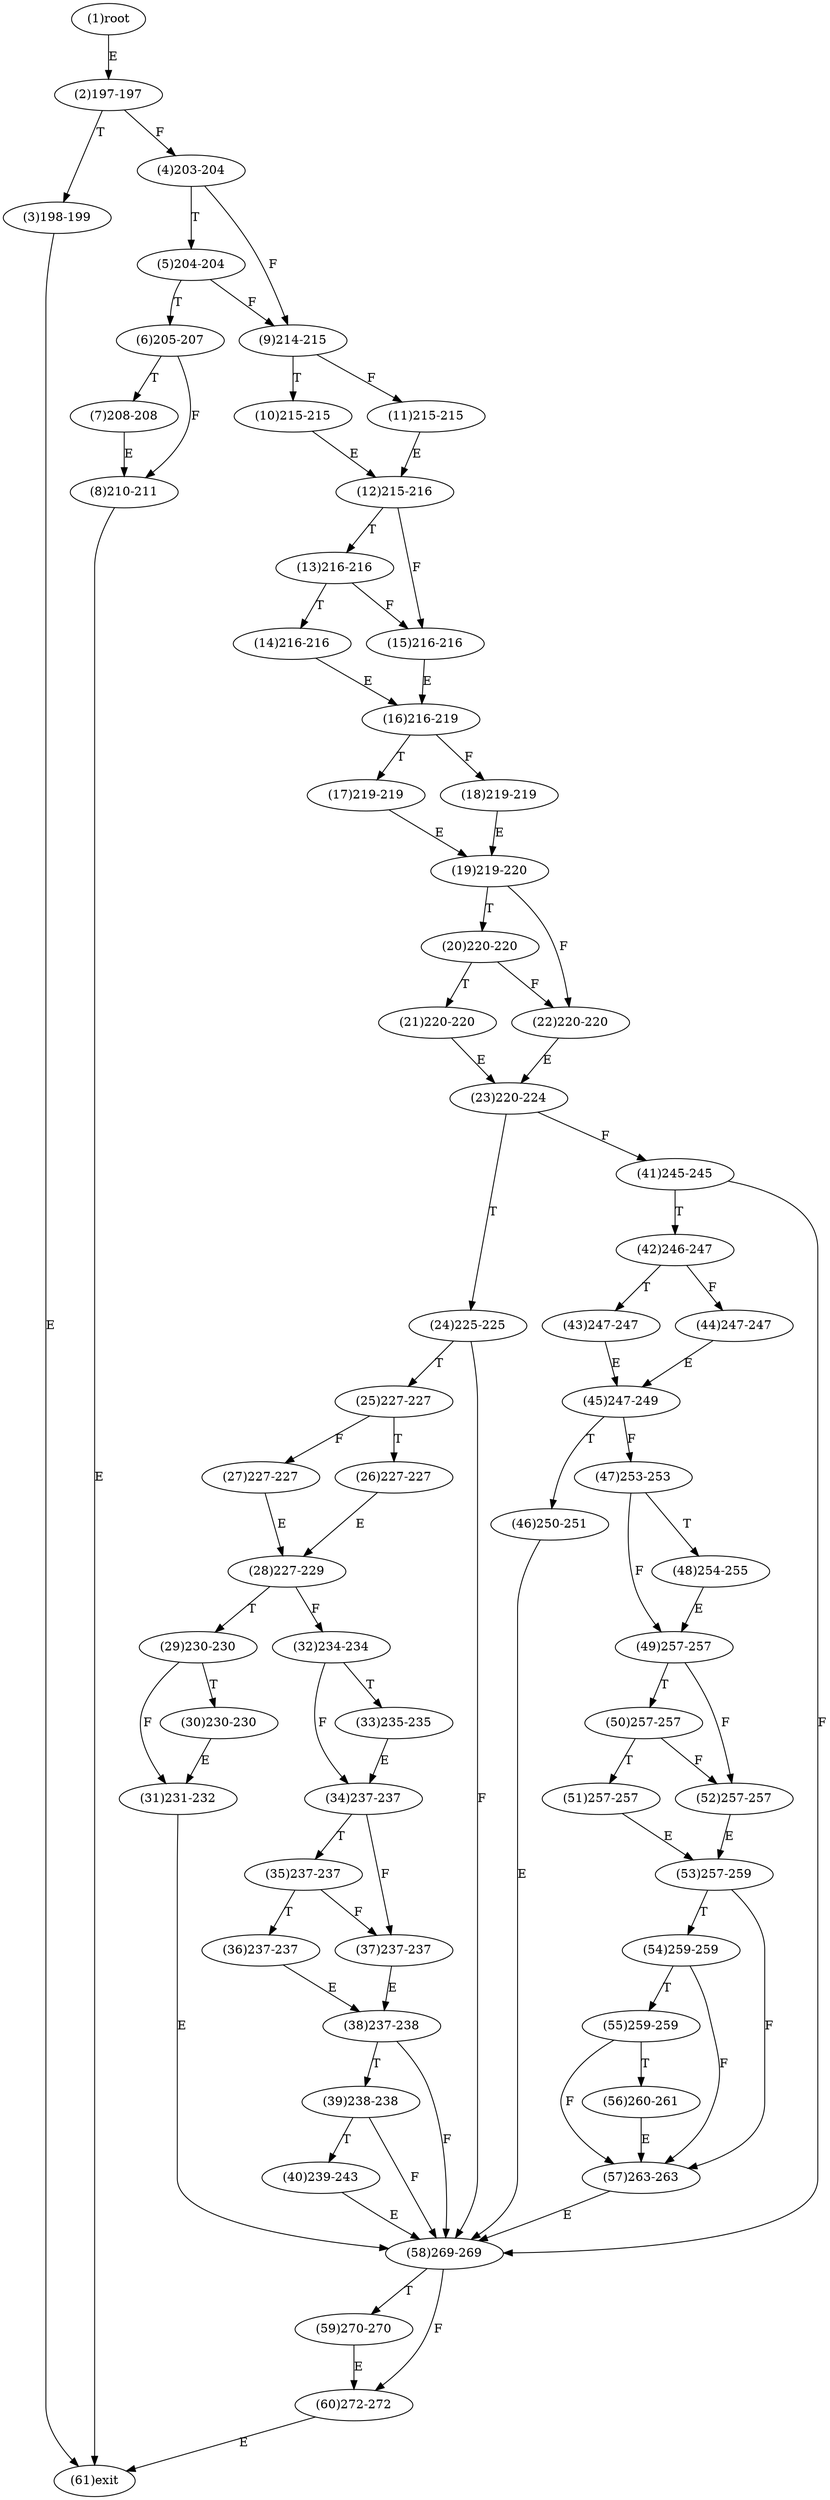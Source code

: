 digraph "" { 
1[ label="(1)root"];
2[ label="(2)197-197"];
3[ label="(3)198-199"];
4[ label="(4)203-204"];
5[ label="(5)204-204"];
6[ label="(6)205-207"];
7[ label="(7)208-208"];
8[ label="(8)210-211"];
9[ label="(9)214-215"];
10[ label="(10)215-215"];
11[ label="(11)215-215"];
12[ label="(12)215-216"];
13[ label="(13)216-216"];
14[ label="(14)216-216"];
15[ label="(15)216-216"];
17[ label="(17)219-219"];
16[ label="(16)216-219"];
19[ label="(19)219-220"];
18[ label="(18)219-219"];
21[ label="(21)220-220"];
20[ label="(20)220-220"];
23[ label="(23)220-224"];
22[ label="(22)220-220"];
25[ label="(25)227-227"];
24[ label="(24)225-225"];
27[ label="(27)227-227"];
26[ label="(26)227-227"];
29[ label="(29)230-230"];
28[ label="(28)227-229"];
31[ label="(31)231-232"];
30[ label="(30)230-230"];
34[ label="(34)237-237"];
35[ label="(35)237-237"];
32[ label="(32)234-234"];
33[ label="(33)235-235"];
38[ label="(38)237-238"];
39[ label="(39)238-238"];
36[ label="(36)237-237"];
37[ label="(37)237-237"];
42[ label="(42)246-247"];
43[ label="(43)247-247"];
40[ label="(40)239-243"];
41[ label="(41)245-245"];
46[ label="(46)250-251"];
47[ label="(47)253-253"];
44[ label="(44)247-247"];
45[ label="(45)247-249"];
51[ label="(51)257-257"];
50[ label="(50)257-257"];
49[ label="(49)257-257"];
48[ label="(48)254-255"];
55[ label="(55)259-259"];
54[ label="(54)259-259"];
53[ label="(53)257-259"];
52[ label="(52)257-257"];
59[ label="(59)270-270"];
58[ label="(58)269-269"];
57[ label="(57)263-263"];
56[ label="(56)260-261"];
61[ label="(61)exit"];
60[ label="(60)272-272"];
1->2[ label="E"];
2->4[ label="F"];
2->3[ label="T"];
3->61[ label="E"];
4->9[ label="F"];
4->5[ label="T"];
5->9[ label="F"];
5->6[ label="T"];
6->8[ label="F"];
6->7[ label="T"];
7->8[ label="E"];
8->61[ label="E"];
9->11[ label="F"];
9->10[ label="T"];
10->12[ label="E"];
11->12[ label="E"];
12->15[ label="F"];
12->13[ label="T"];
13->15[ label="F"];
13->14[ label="T"];
14->16[ label="E"];
15->16[ label="E"];
16->18[ label="F"];
16->17[ label="T"];
17->19[ label="E"];
18->19[ label="E"];
19->22[ label="F"];
19->20[ label="T"];
20->22[ label="F"];
20->21[ label="T"];
21->23[ label="E"];
22->23[ label="E"];
23->41[ label="F"];
23->24[ label="T"];
24->58[ label="F"];
24->25[ label="T"];
25->27[ label="F"];
25->26[ label="T"];
26->28[ label="E"];
27->28[ label="E"];
28->32[ label="F"];
28->29[ label="T"];
29->31[ label="F"];
29->30[ label="T"];
30->31[ label="E"];
31->58[ label="E"];
32->34[ label="F"];
32->33[ label="T"];
33->34[ label="E"];
34->37[ label="F"];
34->35[ label="T"];
35->37[ label="F"];
35->36[ label="T"];
36->38[ label="E"];
37->38[ label="E"];
38->58[ label="F"];
38->39[ label="T"];
39->58[ label="F"];
39->40[ label="T"];
40->58[ label="E"];
41->58[ label="F"];
41->42[ label="T"];
42->44[ label="F"];
42->43[ label="T"];
43->45[ label="E"];
44->45[ label="E"];
45->47[ label="F"];
45->46[ label="T"];
46->58[ label="E"];
47->49[ label="F"];
47->48[ label="T"];
48->49[ label="E"];
49->52[ label="F"];
49->50[ label="T"];
50->52[ label="F"];
50->51[ label="T"];
51->53[ label="E"];
52->53[ label="E"];
53->57[ label="F"];
53->54[ label="T"];
54->57[ label="F"];
54->55[ label="T"];
55->57[ label="F"];
55->56[ label="T"];
56->57[ label="E"];
57->58[ label="E"];
58->60[ label="F"];
58->59[ label="T"];
59->60[ label="E"];
60->61[ label="E"];
}